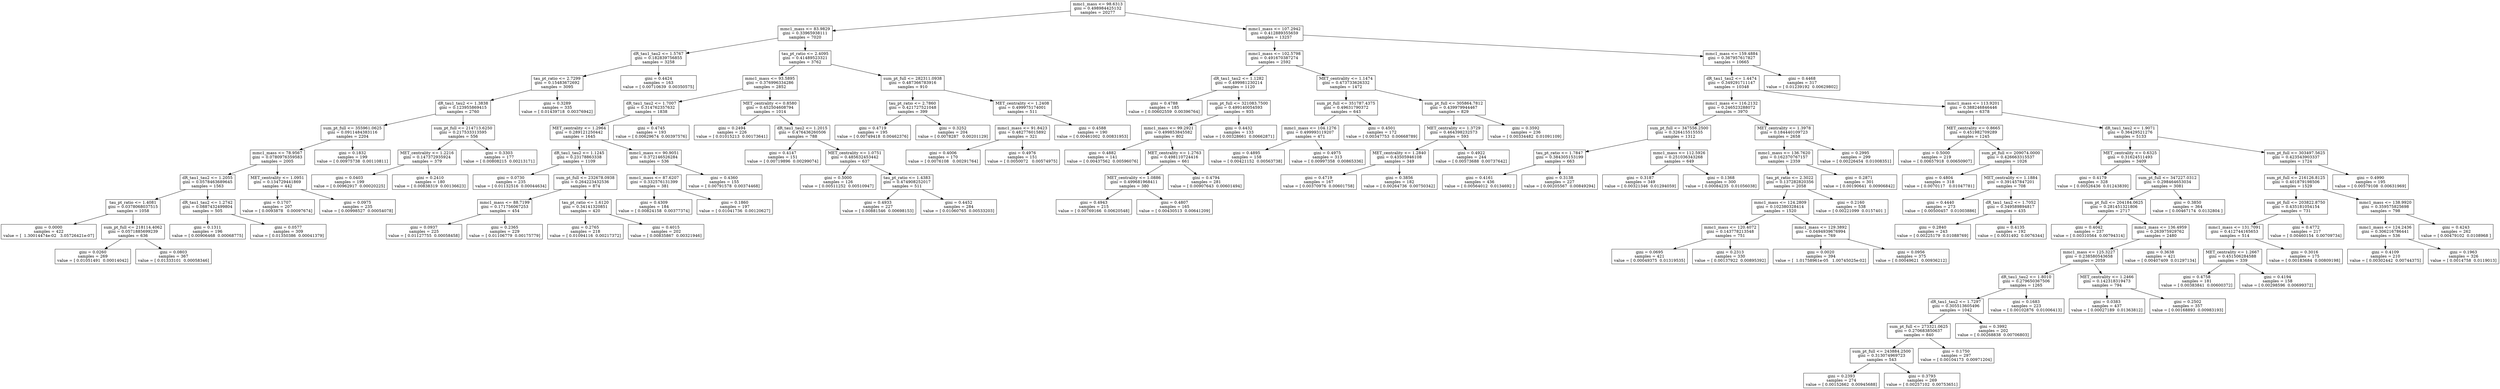 digraph Tree {
0 [label="mmc1_mass <= 98.6313\ngini = 0.498984425132\nsamples = 20277", shape="box"] ;
1 [label="mmc1_mass <= 83.9829\ngini = 0.33965938111\nsamples = 7020", shape="box"] ;
0 -> 1 ;
2 [label="dR_tau1_tau2 <= 1.5767\ngini = 0.182839756855\nsamples = 3258", shape="box"] ;
1 -> 2 ;
3 [label="tau_pt_ratio <= 2.7299\ngini = 0.15483672692\nsamples = 3095", shape="box"] ;
2 -> 3 ;
4 [label="dR_tau1_tau2 <= 1.3838\ngini = 0.123955869415\nsamples = 2760", shape="box"] ;
3 -> 4 ;
5 [label="sum_pt_full <= 355961.0625\ngini = 0.0911484383116\nsamples = 2204", shape="box"] ;
4 -> 5 ;
6 [label="mmc1_mass <= 78.9567\ngini = 0.0780976359583\nsamples = 2005", shape="box"] ;
5 -> 6 ;
7 [label="dR_tau1_tau2 <= 1.2055\ngini = 0.0578463689645\nsamples = 1563", shape="box"] ;
6 -> 7 ;
8 [label="tau_pt_ratio <= 1.4081\ngini = 0.0378068037515\nsamples = 1058", shape="box"] ;
7 -> 8 ;
9 [label="gini = 0.0000\nsamples = 422\nvalue = [  1.30014474e-02   3.05726421e-07]", shape="box"] ;
8 -> 9 ;
10 [label="sum_pt_full <= 218114.4062\ngini = 0.0571885699239\nsamples = 636", shape="box"] ;
8 -> 10 ;
11 [label="gini = 0.0260\nsamples = 269\nvalue = [ 0.01051491  0.00014042]", shape="box"] ;
10 -> 11 ;
12 [label="gini = 0.0803\nsamples = 367\nvalue = [ 0.01333101  0.00058346]", shape="box"] ;
10 -> 12 ;
13 [label="dR_tau1_tau2 <= 1.2742\ngini = 0.0887432499804\nsamples = 505", shape="box"] ;
7 -> 13 ;
14 [label="gini = 0.1311\nsamples = 196\nvalue = [ 0.00906468  0.00068775]", shape="box"] ;
13 -> 14 ;
15 [label="gini = 0.0577\nsamples = 309\nvalue = [ 0.01350386  0.00041379]", shape="box"] ;
13 -> 15 ;
16 [label="MET_centrality <= 1.0951\ngini = 0.134729441869\nsamples = 442", shape="box"] ;
6 -> 16 ;
17 [label="gini = 0.1707\nsamples = 207\nvalue = [ 0.0093878   0.00097674]", shape="box"] ;
16 -> 17 ;
18 [label="gini = 0.0975\nsamples = 235\nvalue = [ 0.00998527  0.00054078]", shape="box"] ;
16 -> 18 ;
19 [label="gini = 0.1832\nsamples = 199\nvalue = [ 0.00975738  0.00110811]", shape="box"] ;
5 -> 19 ;
20 [label="sum_pt_full <= 214713.6250\ngini = 0.217533313595\nsamples = 556", shape="box"] ;
4 -> 20 ;
21 [label="MET_centrality <= 1.2216\ngini = 0.147372935924\nsamples = 379", shape="box"] ;
20 -> 21 ;
22 [label="gini = 0.0403\nsamples = 199\nvalue = [ 0.00962917  0.00020225]", shape="box"] ;
21 -> 22 ;
23 [label="gini = 0.2410\nsamples = 180\nvalue = [ 0.00838319  0.00136623]", shape="box"] ;
21 -> 23 ;
24 [label="gini = 0.3303\nsamples = 177\nvalue = [ 0.00808215  0.00213171]", shape="box"] ;
20 -> 24 ;
25 [label="gini = 0.3289\nsamples = 335\nvalue = [ 0.01439718  0.00376942]", shape="box"] ;
3 -> 25 ;
26 [label="gini = 0.4424\nsamples = 163\nvalue = [ 0.00710639  0.00350575]", shape="box"] ;
2 -> 26 ;
27 [label="tau_pt_ratio <= 2.4095\ngini = 0.41489523321\nsamples = 3762", shape="box"] ;
1 -> 27 ;
28 [label="mmc1_mass <= 93.5895\ngini = 0.376996334286\nsamples = 2852", shape="box"] ;
27 -> 28 ;
29 [label="dR_tau1_tau2 <= 1.7007\ngini = 0.314762357632\nsamples = 1838", shape="box"] ;
28 -> 29 ;
30 [label="MET_centrality <= 1.2964\ngini = 0.289121250442\nsamples = 1645", shape="box"] ;
29 -> 30 ;
31 [label="dR_tau1_tau2 <= 1.1245\ngini = 0.23178863338\nsamples = 1109", shape="box"] ;
30 -> 31 ;
32 [label="gini = 0.0730\nsamples = 235\nvalue = [ 0.01132516  0.00044634]", shape="box"] ;
31 -> 32 ;
33 [label="sum_pt_full <= 232678.0938\ngini = 0.264223432536\nsamples = 874", shape="box"] ;
31 -> 33 ;
34 [label="mmc1_mass <= 88.7199\ngini = 0.171756067253\nsamples = 454", shape="box"] ;
33 -> 34 ;
35 [label="gini = 0.0937\nsamples = 225\nvalue = [ 0.01127755  0.00058458]", shape="box"] ;
34 -> 35 ;
36 [label="gini = 0.2365\nsamples = 229\nvalue = [ 0.01106779  0.00175779]", shape="box"] ;
34 -> 36 ;
37 [label="tau_pt_ratio <= 1.6120\ngini = 0.34141320851\nsamples = 420", shape="box"] ;
33 -> 37 ;
38 [label="gini = 0.2765\nsamples = 218\nvalue = [ 0.01094116  0.00217372]", shape="box"] ;
37 -> 38 ;
39 [label="gini = 0.4015\nsamples = 202\nvalue = [ 0.00835867  0.00321946]", shape="box"] ;
37 -> 39 ;
40 [label="mmc1_mass <= 90.9051\ngini = 0.372146526284\nsamples = 536", shape="box"] ;
30 -> 40 ;
41 [label="mmc1_mass <= 87.6207\ngini = 0.332576131399\nsamples = 381", shape="box"] ;
40 -> 41 ;
42 [label="gini = 0.4309\nsamples = 184\nvalue = [ 0.00824158  0.00377374]", shape="box"] ;
41 -> 42 ;
43 [label="gini = 0.1860\nsamples = 197\nvalue = [ 0.01041736  0.00120627]", shape="box"] ;
41 -> 43 ;
44 [label="gini = 0.4360\nsamples = 155\nvalue = [ 0.00791578  0.00374468]", shape="box"] ;
40 -> 44 ;
45 [label="gini = 0.4745\nsamples = 193\nvalue = [ 0.00629674  0.00397576]", shape="box"] ;
29 -> 45 ;
46 [label="MET_centrality <= 0.8580\ngini = 0.452504608794\nsamples = 1014", shape="box"] ;
28 -> 46 ;
47 [label="gini = 0.2494\nsamples = 226\nvalue = [ 0.01015213  0.00173641]", shape="box"] ;
46 -> 47 ;
48 [label="dR_tau1_tau2 <= 1.2015\ngini = 0.476436260506\nsamples = 788", shape="box"] ;
46 -> 48 ;
49 [label="gini = 0.4147\nsamples = 151\nvalue = [ 0.00719896  0.00299074]", shape="box"] ;
48 -> 49 ;
50 [label="MET_centrality <= 1.0751\ngini = 0.485632453442\nsamples = 637", shape="box"] ;
48 -> 50 ;
51 [label="gini = 0.5000\nsamples = 126\nvalue = [ 0.00511252  0.00510947]", shape="box"] ;
50 -> 51 ;
52 [label="tau_pt_ratio <= 1.4383\ngini = 0.474908252017\nsamples = 511", shape="box"] ;
50 -> 52 ;
53 [label="gini = 0.4933\nsamples = 227\nvalue = [ 0.00881546  0.00698153]", shape="box"] ;
52 -> 53 ;
54 [label="gini = 0.4452\nsamples = 284\nvalue = [ 0.01060765  0.00533203]", shape="box"] ;
52 -> 54 ;
55 [label="sum_pt_full <= 282311.0938\ngini = 0.487366783916\nsamples = 910", shape="box"] ;
27 -> 55 ;
56 [label="tau_pt_ratio <= 2.7860\ngini = 0.421727521048\nsamples = 399", shape="box"] ;
55 -> 56 ;
57 [label="gini = 0.4719\nsamples = 195\nvalue = [ 0.00749418  0.00462376]", shape="box"] ;
56 -> 57 ;
58 [label="gini = 0.3252\nsamples = 204\nvalue = [ 0.0078287   0.00201129]", shape="box"] ;
56 -> 58 ;
59 [label="MET_centrality <= 1.2408\ngini = 0.499975174001\nsamples = 511", shape="box"] ;
55 -> 59 ;
60 [label="mmc1_mass <= 91.8423\ngini = 0.482776015892\nsamples = 321", shape="box"] ;
59 -> 60 ;
61 [label="gini = 0.4006\nsamples = 170\nvalue = [ 0.0076108   0.00291764]", shape="box"] ;
60 -> 61 ;
62 [label="gini = 0.4976\nsamples = 151\nvalue = [ 0.0050072   0.00574975]", shape="box"] ;
60 -> 62 ;
63 [label="gini = 0.4588\nsamples = 190\nvalue = [ 0.00461002  0.00831953]", shape="box"] ;
59 -> 63 ;
64 [label="mmc1_mass <= 107.2942\ngini = 0.412889355659\nsamples = 13257", shape="box"] ;
0 -> 64 ;
65 [label="mmc1_mass <= 102.5798\ngini = 0.491670387274\nsamples = 2592", shape="box"] ;
64 -> 65 ;
66 [label="dR_tau1_tau2 <= 1.1282\ngini = 0.499981230214\nsamples = 1120", shape="box"] ;
65 -> 66 ;
67 [label="gini = 0.4788\nsamples = 185\nvalue = [ 0.00602559  0.00396764]", shape="box"] ;
66 -> 67 ;
68 [label="sum_pt_full <= 321083.7500\ngini = 0.499140054593\nsamples = 935", shape="box"] ;
66 -> 68 ;
69 [label="mmc1_mass <= 99.2921\ngini = 0.499853845582\nsamples = 802", shape="box"] ;
68 -> 69 ;
70 [label="gini = 0.4882\nsamples = 141\nvalue = [ 0.00437562  0.00596076]", shape="box"] ;
69 -> 70 ;
71 [label="MET_centrality <= 1.2763\ngini = 0.498110724416\nsamples = 661", shape="box"] ;
69 -> 71 ;
72 [label="MET_centrality <= 1.0886\ngini = 0.499681968411\nsamples = 380", shape="box"] ;
71 -> 72 ;
73 [label="gini = 0.4943\nsamples = 215\nvalue = [ 0.00769166  0.00620548]", shape="box"] ;
72 -> 73 ;
74 [label="gini = 0.4807\nsamples = 165\nvalue = [ 0.00430513  0.00641209]", shape="box"] ;
72 -> 74 ;
75 [label="gini = 0.4794\nsamples = 281\nvalue = [ 0.00907643  0.00601494]", shape="box"] ;
71 -> 75 ;
76 [label="gini = 0.4432\nsamples = 133\nvalue = [ 0.00328661  0.00662871]", shape="box"] ;
68 -> 76 ;
77 [label="MET_centrality <= 1.1474\ngini = 0.473733626332\nsamples = 1472", shape="box"] ;
65 -> 77 ;
78 [label="sum_pt_full <= 351787.4375\ngini = 0.49631790372\nsamples = 643", shape="box"] ;
77 -> 78 ;
79 [label="mmc1_mass <= 104.1276\ngini = 0.499993119207\nsamples = 471", shape="box"] ;
78 -> 79 ;
80 [label="gini = 0.4895\nsamples = 158\nvalue = [ 0.00421152  0.00563738]", shape="box"] ;
79 -> 80 ;
81 [label="gini = 0.4975\nsamples = 313\nvalue = [ 0.00997358  0.00865336]", shape="box"] ;
79 -> 81 ;
82 [label="gini = 0.4501\nsamples = 172\nvalue = [ 0.00347753  0.00668789]", shape="box"] ;
78 -> 82 ;
83 [label="sum_pt_full <= 305864.7812\ngini = 0.439979944467\nsamples = 829", shape="box"] ;
77 -> 83 ;
84 [label="MET_centrality <= 1.3729\ngini = 0.464398232573\nsamples = 593", shape="box"] ;
83 -> 84 ;
85 [label="MET_centrality <= 1.2840\ngini = 0.43505946108\nsamples = 349", shape="box"] ;
84 -> 85 ;
86 [label="gini = 0.4719\nsamples = 167\nvalue = [ 0.00370976  0.00601758]", shape="box"] ;
85 -> 86 ;
87 [label="gini = 0.3856\nsamples = 182\nvalue = [ 0.00264736  0.00750342]", shape="box"] ;
85 -> 87 ;
88 [label="gini = 0.4922\nsamples = 244\nvalue = [ 0.00573688  0.00737642]", shape="box"] ;
84 -> 88 ;
89 [label="gini = 0.3592\nsamples = 236\nvalue = [ 0.00334482  0.01091109]", shape="box"] ;
83 -> 89 ;
90 [label="mmc1_mass <= 159.4884\ngini = 0.367957617827\nsamples = 10665", shape="box"] ;
64 -> 90 ;
91 [label="dR_tau1_tau2 <= 1.4474\ngini = 0.349291711147\nsamples = 10348", shape="box"] ;
90 -> 91 ;
92 [label="mmc1_mass <= 116.2132\ngini = 0.246523288072\nsamples = 3970", shape="box"] ;
91 -> 92 ;
93 [label="sum_pt_full <= 347556.2500\ngini = 0.326415515555\nsamples = 1312", shape="box"] ;
92 -> 93 ;
94 [label="tau_pt_ratio <= 1.7847\ngini = 0.384305153199\nsamples = 663", shape="box"] ;
93 -> 94 ;
95 [label="gini = 0.4161\nsamples = 436\nvalue = [ 0.00564012  0.0134692 ]", shape="box"] ;
94 -> 95 ;
96 [label="gini = 0.3138\nsamples = 227\nvalue = [ 0.00205567  0.00849294]", shape="box"] ;
94 -> 96 ;
97 [label="mmc1_mass <= 112.5926\ngini = 0.251036343268\nsamples = 649", shape="box"] ;
93 -> 97 ;
98 [label="gini = 0.3187\nsamples = 349\nvalue = [ 0.00321346  0.01294059]", shape="box"] ;
97 -> 98 ;
99 [label="gini = 0.1368\nsamples = 300\nvalue = [ 0.00084235  0.01056038]", shape="box"] ;
97 -> 99 ;
100 [label="MET_centrality <= 1.3978\ngini = 0.184440109723\nsamples = 2658", shape="box"] ;
92 -> 100 ;
101 [label="mmc1_mass <= 136.7620\ngini = 0.162370767157\nsamples = 2359", shape="box"] ;
100 -> 101 ;
102 [label="tau_pt_ratio <= 2.3022\ngini = 0.137282820356\nsamples = 2058", shape="box"] ;
101 -> 102 ;
103 [label="mmc1_mass <= 124.2809\ngini = 0.102380328414\nsamples = 1520", shape="box"] ;
102 -> 103 ;
104 [label="mmc1_mass <= 120.4072\ngini = 0.143778213548\nsamples = 751", shape="box"] ;
103 -> 104 ;
105 [label="gini = 0.0695\nsamples = 421\nvalue = [ 0.00049375  0.01319535]", shape="box"] ;
104 -> 105 ;
106 [label="gini = 0.2313\nsamples = 330\nvalue = [ 0.00137922  0.00895392]", shape="box"] ;
104 -> 106 ;
107 [label="mmc1_mass <= 129.3892\ngini = 0.0494939676994\nsamples = 769", shape="box"] ;
103 -> 107 ;
108 [label="gini = 0.0020\nsamples = 394\nvalue = [  1.01758961e-05   1.00745025e-02]", shape="box"] ;
107 -> 108 ;
109 [label="gini = 0.0956\nsamples = 375\nvalue = [ 0.00049621  0.00936212]", shape="box"] ;
107 -> 109 ;
110 [label="gini = 0.2160\nsamples = 538\nvalue = [ 0.00221099  0.0157401 ]", shape="box"] ;
102 -> 110 ;
111 [label="gini = 0.2871\nsamples = 301\nvalue = [ 0.00190641  0.00906842]", shape="box"] ;
101 -> 111 ;
112 [label="gini = 0.2995\nsamples = 299\nvalue = [ 0.00226454  0.01008351]", shape="box"] ;
100 -> 112 ;
113 [label="mmc1_mass <= 113.9201\ngini = 0.388246846446\nsamples = 6378", shape="box"] ;
91 -> 113 ;
114 [label="MET_centrality <= 0.8665\ngini = 0.451982709289\nsamples = 1245", shape="box"] ;
113 -> 114 ;
115 [label="gini = 0.5000\nsamples = 219\nvalue = [ 0.00657918  0.00650907]", shape="box"] ;
114 -> 115 ;
116 [label="sum_pt_full <= 209074.0000\ngini = 0.426663315537\nsamples = 1026", shape="box"] ;
114 -> 116 ;
117 [label="gini = 0.4804\nsamples = 318\nvalue = [ 0.0070117   0.01047781]", shape="box"] ;
116 -> 117 ;
118 [label="MET_centrality <= 1.1884\ngini = 0.391457847201\nsamples = 708", shape="box"] ;
116 -> 118 ;
119 [label="gini = 0.4440\nsamples = 273\nvalue = [ 0.00500457  0.01003886]", shape="box"] ;
118 -> 119 ;
120 [label="dR_tau1_tau2 <= 1.7052\ngini = 0.349589894817\nsamples = 435", shape="box"] ;
118 -> 120 ;
121 [label="gini = 0.2840\nsamples = 243\nvalue = [ 0.00225179  0.01088769]", shape="box"] ;
120 -> 121 ;
122 [label="gini = 0.4135\nsamples = 192\nvalue = [ 0.0031492  0.0076344]", shape="box"] ;
120 -> 122 ;
123 [label="dR_tau1_tau2 <= 1.9071\ngini = 0.36429521276\nsamples = 5133", shape="box"] ;
113 -> 123 ;
124 [label="MET_centrality <= 0.6325\ngini = 0.31624511493\nsamples = 3409", shape="box"] ;
123 -> 124 ;
125 [label="gini = 0.4179\nsamples = 328\nvalue = [ 0.00526436  0.01243839]", shape="box"] ;
124 -> 125 ;
126 [label="sum_pt_full <= 347227.0312\ngini = 0.298464653034\nsamples = 3081", shape="box"] ;
124 -> 126 ;
127 [label="sum_pt_full <= 204184.0625\ngini = 0.281451321806\nsamples = 2717", shape="box"] ;
126 -> 127 ;
128 [label="gini = 0.4042\nsamples = 237\nvalue = [ 0.00310564  0.00794314]", shape="box"] ;
127 -> 128 ;
129 [label="mmc1_mass <= 136.4959\ngini = 0.263975929762\nsamples = 2480", shape="box"] ;
127 -> 129 ;
130 [label="mmc1_mass <= 125.3227\ngini = 0.238580543658\nsamples = 2059", shape="box"] ;
129 -> 130 ;
131 [label="dR_tau1_tau2 <= 1.8010\ngini = 0.279650367506\nsamples = 1265", shape="box"] ;
130 -> 131 ;
132 [label="dR_tau1_tau2 <= 1.7297\ngini = 0.305513605496\nsamples = 1042", shape="box"] ;
131 -> 132 ;
133 [label="sum_pt_full <= 273321.0625\ngini = 0.270683850637\nsamples = 840", shape="box"] ;
132 -> 133 ;
134 [label="sum_pt_full <= 243884.2500\ngini = 0.313074969723\nsamples = 543", shape="box"] ;
133 -> 134 ;
135 [label="gini = 0.2393\nsamples = 274\nvalue = [ 0.00152662  0.00945688]", shape="box"] ;
134 -> 135 ;
136 [label="gini = 0.3793\nsamples = 269\nvalue = [ 0.00257102  0.00753651]", shape="box"] ;
134 -> 136 ;
137 [label="gini = 0.1750\nsamples = 297\nvalue = [ 0.00104173  0.00971204]", shape="box"] ;
133 -> 137 ;
138 [label="gini = 0.3992\nsamples = 202\nvalue = [ 0.00268838  0.00706803]", shape="box"] ;
132 -> 138 ;
139 [label="gini = 0.1683\nsamples = 223\nvalue = [ 0.00102876  0.01006413]", shape="box"] ;
131 -> 139 ;
140 [label="MET_centrality <= 1.2466\ngini = 0.142318319473\nsamples = 794", shape="box"] ;
130 -> 140 ;
141 [label="gini = 0.0383\nsamples = 437\nvalue = [ 0.00027189  0.01363812]", shape="box"] ;
140 -> 141 ;
142 [label="gini = 0.2502\nsamples = 357\nvalue = [ 0.00168893  0.00983193]", shape="box"] ;
140 -> 142 ;
143 [label="gini = 0.3638\nsamples = 421\nvalue = [ 0.00407409  0.01297134]", shape="box"] ;
129 -> 143 ;
144 [label="gini = 0.3850\nsamples = 364\nvalue = [ 0.00467174  0.0132804 ]", shape="box"] ;
126 -> 144 ;
145 [label="sum_pt_full <= 303497.5625\ngini = 0.423543903337\nsamples = 1724", shape="box"] ;
123 -> 145 ;
146 [label="sum_pt_full <= 216126.8125\ngini = 0.401879198506\nsamples = 1529", shape="box"] ;
145 -> 146 ;
147 [label="sum_pt_full <= 203822.8750\ngini = 0.435181054154\nsamples = 731", shape="box"] ;
146 -> 147 ;
148 [label="mmc1_mass <= 131.7091\ngini = 0.412744165653\nsamples = 514", shape="box"] ;
147 -> 148 ;
149 [label="MET_centrality <= 1.2667\ngini = 0.451506284588\nsamples = 339", shape="box"] ;
148 -> 149 ;
150 [label="gini = 0.4758\nsamples = 181\nvalue = [ 0.00383841  0.00600372]", shape="box"] ;
149 -> 150 ;
151 [label="gini = 0.4194\nsamples = 158\nvalue = [ 0.00298596  0.00699372]", shape="box"] ;
149 -> 151 ;
152 [label="gini = 0.3016\nsamples = 175\nvalue = [ 0.00183684  0.00809198]", shape="box"] ;
148 -> 152 ;
153 [label="gini = 0.4772\nsamples = 217\nvalue = [ 0.00460154  0.00709734]", shape="box"] ;
147 -> 153 ;
154 [label="mmc1_mass <= 138.9920\ngini = 0.359575825698\nsamples = 798", shape="box"] ;
146 -> 154 ;
155 [label="mmc1_mass <= 124.2436\ngini = 0.306216786441\nsamples = 536", shape="box"] ;
154 -> 155 ;
156 [label="gini = 0.4109\nsamples = 210\nvalue = [ 0.00302442  0.00744375]", shape="box"] ;
155 -> 156 ;
157 [label="gini = 0.1963\nsamples = 326\nvalue = [ 0.0014758  0.0119013]", shape="box"] ;
155 -> 157 ;
158 [label="gini = 0.4243\nsamples = 262\nvalue = [ 0.00479102  0.0108968 ]", shape="box"] ;
154 -> 158 ;
159 [label="gini = 0.4990\nsamples = 195\nvalue = [ 0.00579108  0.00631969]", shape="box"] ;
145 -> 159 ;
160 [label="gini = 0.4468\nsamples = 317\nvalue = [ 0.01239192  0.00629802]", shape="box"] ;
90 -> 160 ;
}